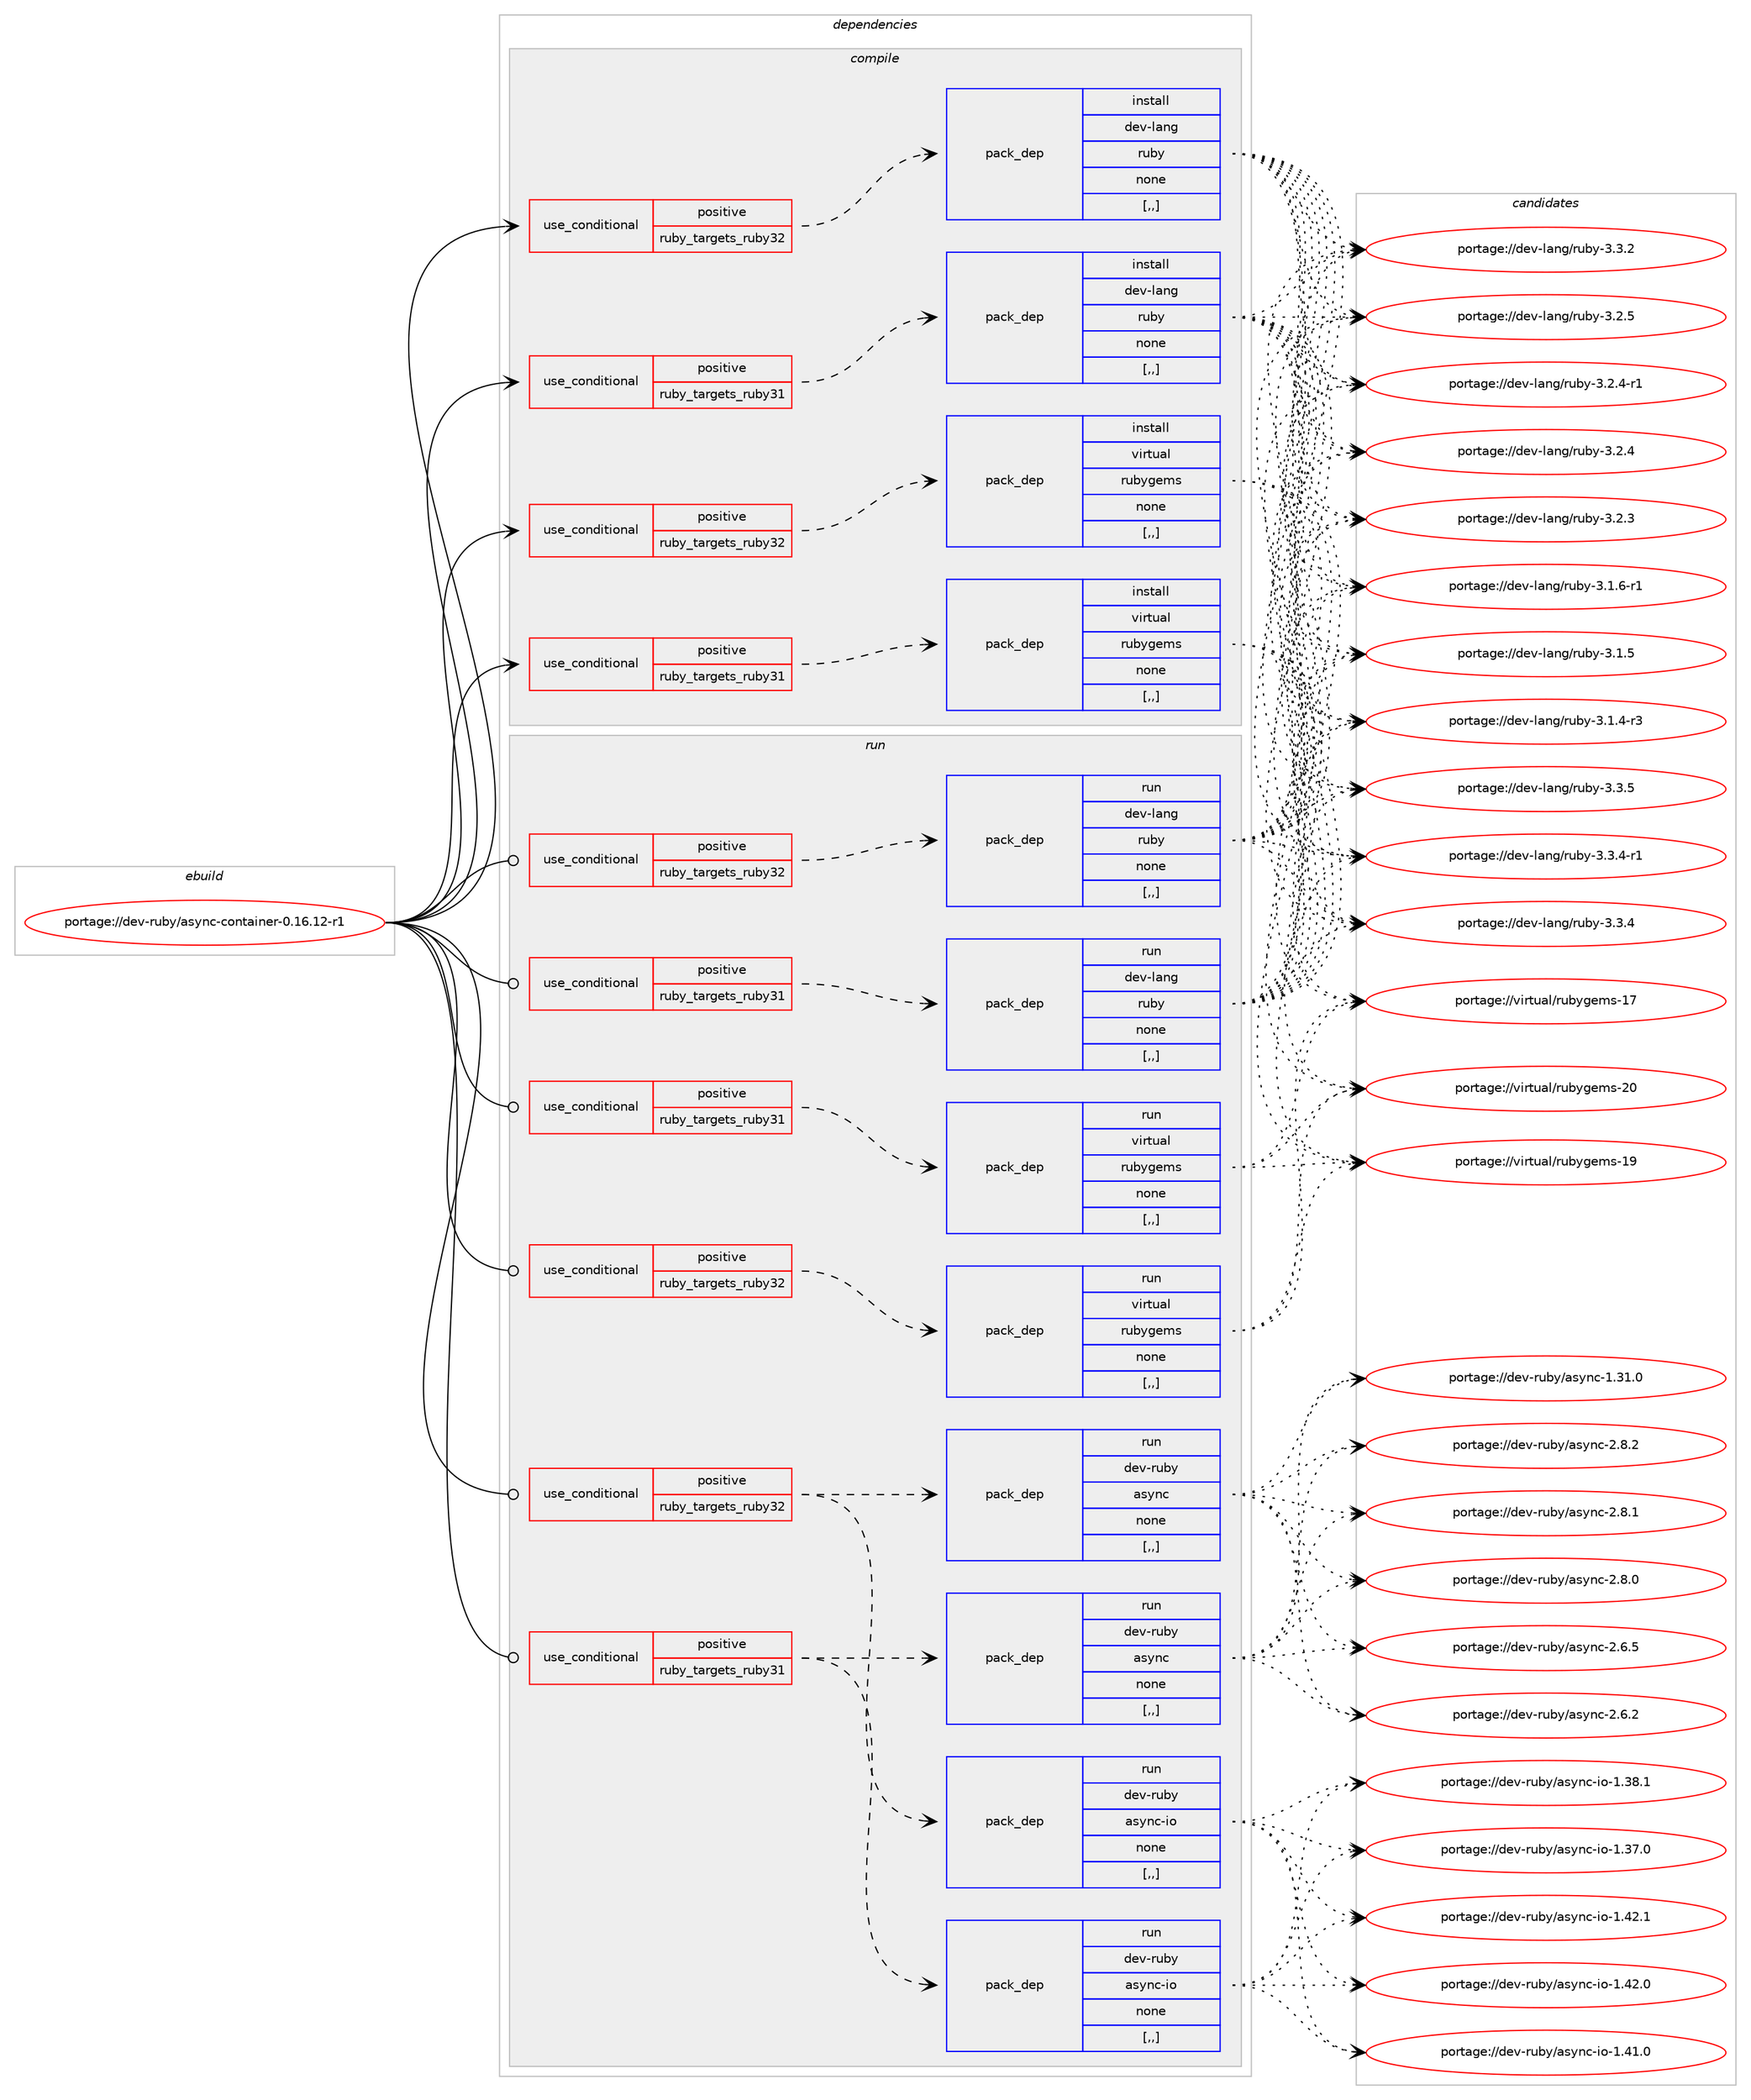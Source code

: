 digraph prolog {

# *************
# Graph options
# *************

newrank=true;
concentrate=true;
compound=true;
graph [rankdir=LR,fontname=Helvetica,fontsize=10,ranksep=1.5];#, ranksep=2.5, nodesep=0.2];
edge  [arrowhead=vee];
node  [fontname=Helvetica,fontsize=10];

# **********
# The ebuild
# **********

subgraph cluster_leftcol {
color=gray;
label=<<i>ebuild</i>>;
id [label="portage://dev-ruby/async-container-0.16.12-r1", color=red, width=4, href="../dev-ruby/async-container-0.16.12-r1.svg"];
}

# ****************
# The dependencies
# ****************

subgraph cluster_midcol {
color=gray;
label=<<i>dependencies</i>>;
subgraph cluster_compile {
fillcolor="#eeeeee";
style=filled;
label=<<i>compile</i>>;
subgraph cond175282 {
dependency672442 [label=<<TABLE BORDER="0" CELLBORDER="1" CELLSPACING="0" CELLPADDING="4"><TR><TD ROWSPAN="3" CELLPADDING="10">use_conditional</TD></TR><TR><TD>positive</TD></TR><TR><TD>ruby_targets_ruby31</TD></TR></TABLE>>, shape=none, color=red];
subgraph pack492275 {
dependency672443 [label=<<TABLE BORDER="0" CELLBORDER="1" CELLSPACING="0" CELLPADDING="4" WIDTH="220"><TR><TD ROWSPAN="6" CELLPADDING="30">pack_dep</TD></TR><TR><TD WIDTH="110">install</TD></TR><TR><TD>dev-lang</TD></TR><TR><TD>ruby</TD></TR><TR><TD>none</TD></TR><TR><TD>[,,]</TD></TR></TABLE>>, shape=none, color=blue];
}
dependency672442:e -> dependency672443:w [weight=20,style="dashed",arrowhead="vee"];
}
id:e -> dependency672442:w [weight=20,style="solid",arrowhead="vee"];
subgraph cond175283 {
dependency672444 [label=<<TABLE BORDER="0" CELLBORDER="1" CELLSPACING="0" CELLPADDING="4"><TR><TD ROWSPAN="3" CELLPADDING="10">use_conditional</TD></TR><TR><TD>positive</TD></TR><TR><TD>ruby_targets_ruby31</TD></TR></TABLE>>, shape=none, color=red];
subgraph pack492276 {
dependency672445 [label=<<TABLE BORDER="0" CELLBORDER="1" CELLSPACING="0" CELLPADDING="4" WIDTH="220"><TR><TD ROWSPAN="6" CELLPADDING="30">pack_dep</TD></TR><TR><TD WIDTH="110">install</TD></TR><TR><TD>virtual</TD></TR><TR><TD>rubygems</TD></TR><TR><TD>none</TD></TR><TR><TD>[,,]</TD></TR></TABLE>>, shape=none, color=blue];
}
dependency672444:e -> dependency672445:w [weight=20,style="dashed",arrowhead="vee"];
}
id:e -> dependency672444:w [weight=20,style="solid",arrowhead="vee"];
subgraph cond175284 {
dependency672446 [label=<<TABLE BORDER="0" CELLBORDER="1" CELLSPACING="0" CELLPADDING="4"><TR><TD ROWSPAN="3" CELLPADDING="10">use_conditional</TD></TR><TR><TD>positive</TD></TR><TR><TD>ruby_targets_ruby32</TD></TR></TABLE>>, shape=none, color=red];
subgraph pack492277 {
dependency672447 [label=<<TABLE BORDER="0" CELLBORDER="1" CELLSPACING="0" CELLPADDING="4" WIDTH="220"><TR><TD ROWSPAN="6" CELLPADDING="30">pack_dep</TD></TR><TR><TD WIDTH="110">install</TD></TR><TR><TD>dev-lang</TD></TR><TR><TD>ruby</TD></TR><TR><TD>none</TD></TR><TR><TD>[,,]</TD></TR></TABLE>>, shape=none, color=blue];
}
dependency672446:e -> dependency672447:w [weight=20,style="dashed",arrowhead="vee"];
}
id:e -> dependency672446:w [weight=20,style="solid",arrowhead="vee"];
subgraph cond175285 {
dependency672448 [label=<<TABLE BORDER="0" CELLBORDER="1" CELLSPACING="0" CELLPADDING="4"><TR><TD ROWSPAN="3" CELLPADDING="10">use_conditional</TD></TR><TR><TD>positive</TD></TR><TR><TD>ruby_targets_ruby32</TD></TR></TABLE>>, shape=none, color=red];
subgraph pack492278 {
dependency672449 [label=<<TABLE BORDER="0" CELLBORDER="1" CELLSPACING="0" CELLPADDING="4" WIDTH="220"><TR><TD ROWSPAN="6" CELLPADDING="30">pack_dep</TD></TR><TR><TD WIDTH="110">install</TD></TR><TR><TD>virtual</TD></TR><TR><TD>rubygems</TD></TR><TR><TD>none</TD></TR><TR><TD>[,,]</TD></TR></TABLE>>, shape=none, color=blue];
}
dependency672448:e -> dependency672449:w [weight=20,style="dashed",arrowhead="vee"];
}
id:e -> dependency672448:w [weight=20,style="solid",arrowhead="vee"];
}
subgraph cluster_compileandrun {
fillcolor="#eeeeee";
style=filled;
label=<<i>compile and run</i>>;
}
subgraph cluster_run {
fillcolor="#eeeeee";
style=filled;
label=<<i>run</i>>;
subgraph cond175286 {
dependency672450 [label=<<TABLE BORDER="0" CELLBORDER="1" CELLSPACING="0" CELLPADDING="4"><TR><TD ROWSPAN="3" CELLPADDING="10">use_conditional</TD></TR><TR><TD>positive</TD></TR><TR><TD>ruby_targets_ruby31</TD></TR></TABLE>>, shape=none, color=red];
subgraph pack492279 {
dependency672451 [label=<<TABLE BORDER="0" CELLBORDER="1" CELLSPACING="0" CELLPADDING="4" WIDTH="220"><TR><TD ROWSPAN="6" CELLPADDING="30">pack_dep</TD></TR><TR><TD WIDTH="110">run</TD></TR><TR><TD>dev-lang</TD></TR><TR><TD>ruby</TD></TR><TR><TD>none</TD></TR><TR><TD>[,,]</TD></TR></TABLE>>, shape=none, color=blue];
}
dependency672450:e -> dependency672451:w [weight=20,style="dashed",arrowhead="vee"];
}
id:e -> dependency672450:w [weight=20,style="solid",arrowhead="odot"];
subgraph cond175287 {
dependency672452 [label=<<TABLE BORDER="0" CELLBORDER="1" CELLSPACING="0" CELLPADDING="4"><TR><TD ROWSPAN="3" CELLPADDING="10">use_conditional</TD></TR><TR><TD>positive</TD></TR><TR><TD>ruby_targets_ruby31</TD></TR></TABLE>>, shape=none, color=red];
subgraph pack492280 {
dependency672453 [label=<<TABLE BORDER="0" CELLBORDER="1" CELLSPACING="0" CELLPADDING="4" WIDTH="220"><TR><TD ROWSPAN="6" CELLPADDING="30">pack_dep</TD></TR><TR><TD WIDTH="110">run</TD></TR><TR><TD>dev-ruby</TD></TR><TR><TD>async</TD></TR><TR><TD>none</TD></TR><TR><TD>[,,]</TD></TR></TABLE>>, shape=none, color=blue];
}
dependency672452:e -> dependency672453:w [weight=20,style="dashed",arrowhead="vee"];
subgraph pack492281 {
dependency672454 [label=<<TABLE BORDER="0" CELLBORDER="1" CELLSPACING="0" CELLPADDING="4" WIDTH="220"><TR><TD ROWSPAN="6" CELLPADDING="30">pack_dep</TD></TR><TR><TD WIDTH="110">run</TD></TR><TR><TD>dev-ruby</TD></TR><TR><TD>async-io</TD></TR><TR><TD>none</TD></TR><TR><TD>[,,]</TD></TR></TABLE>>, shape=none, color=blue];
}
dependency672452:e -> dependency672454:w [weight=20,style="dashed",arrowhead="vee"];
}
id:e -> dependency672452:w [weight=20,style="solid",arrowhead="odot"];
subgraph cond175288 {
dependency672455 [label=<<TABLE BORDER="0" CELLBORDER="1" CELLSPACING="0" CELLPADDING="4"><TR><TD ROWSPAN="3" CELLPADDING="10">use_conditional</TD></TR><TR><TD>positive</TD></TR><TR><TD>ruby_targets_ruby31</TD></TR></TABLE>>, shape=none, color=red];
subgraph pack492282 {
dependency672456 [label=<<TABLE BORDER="0" CELLBORDER="1" CELLSPACING="0" CELLPADDING="4" WIDTH="220"><TR><TD ROWSPAN="6" CELLPADDING="30">pack_dep</TD></TR><TR><TD WIDTH="110">run</TD></TR><TR><TD>virtual</TD></TR><TR><TD>rubygems</TD></TR><TR><TD>none</TD></TR><TR><TD>[,,]</TD></TR></TABLE>>, shape=none, color=blue];
}
dependency672455:e -> dependency672456:w [weight=20,style="dashed",arrowhead="vee"];
}
id:e -> dependency672455:w [weight=20,style="solid",arrowhead="odot"];
subgraph cond175289 {
dependency672457 [label=<<TABLE BORDER="0" CELLBORDER="1" CELLSPACING="0" CELLPADDING="4"><TR><TD ROWSPAN="3" CELLPADDING="10">use_conditional</TD></TR><TR><TD>positive</TD></TR><TR><TD>ruby_targets_ruby32</TD></TR></TABLE>>, shape=none, color=red];
subgraph pack492283 {
dependency672458 [label=<<TABLE BORDER="0" CELLBORDER="1" CELLSPACING="0" CELLPADDING="4" WIDTH="220"><TR><TD ROWSPAN="6" CELLPADDING="30">pack_dep</TD></TR><TR><TD WIDTH="110">run</TD></TR><TR><TD>dev-lang</TD></TR><TR><TD>ruby</TD></TR><TR><TD>none</TD></TR><TR><TD>[,,]</TD></TR></TABLE>>, shape=none, color=blue];
}
dependency672457:e -> dependency672458:w [weight=20,style="dashed",arrowhead="vee"];
}
id:e -> dependency672457:w [weight=20,style="solid",arrowhead="odot"];
subgraph cond175290 {
dependency672459 [label=<<TABLE BORDER="0" CELLBORDER="1" CELLSPACING="0" CELLPADDING="4"><TR><TD ROWSPAN="3" CELLPADDING="10">use_conditional</TD></TR><TR><TD>positive</TD></TR><TR><TD>ruby_targets_ruby32</TD></TR></TABLE>>, shape=none, color=red];
subgraph pack492284 {
dependency672460 [label=<<TABLE BORDER="0" CELLBORDER="1" CELLSPACING="0" CELLPADDING="4" WIDTH="220"><TR><TD ROWSPAN="6" CELLPADDING="30">pack_dep</TD></TR><TR><TD WIDTH="110">run</TD></TR><TR><TD>dev-ruby</TD></TR><TR><TD>async</TD></TR><TR><TD>none</TD></TR><TR><TD>[,,]</TD></TR></TABLE>>, shape=none, color=blue];
}
dependency672459:e -> dependency672460:w [weight=20,style="dashed",arrowhead="vee"];
subgraph pack492285 {
dependency672461 [label=<<TABLE BORDER="0" CELLBORDER="1" CELLSPACING="0" CELLPADDING="4" WIDTH="220"><TR><TD ROWSPAN="6" CELLPADDING="30">pack_dep</TD></TR><TR><TD WIDTH="110">run</TD></TR><TR><TD>dev-ruby</TD></TR><TR><TD>async-io</TD></TR><TR><TD>none</TD></TR><TR><TD>[,,]</TD></TR></TABLE>>, shape=none, color=blue];
}
dependency672459:e -> dependency672461:w [weight=20,style="dashed",arrowhead="vee"];
}
id:e -> dependency672459:w [weight=20,style="solid",arrowhead="odot"];
subgraph cond175291 {
dependency672462 [label=<<TABLE BORDER="0" CELLBORDER="1" CELLSPACING="0" CELLPADDING="4"><TR><TD ROWSPAN="3" CELLPADDING="10">use_conditional</TD></TR><TR><TD>positive</TD></TR><TR><TD>ruby_targets_ruby32</TD></TR></TABLE>>, shape=none, color=red];
subgraph pack492286 {
dependency672463 [label=<<TABLE BORDER="0" CELLBORDER="1" CELLSPACING="0" CELLPADDING="4" WIDTH="220"><TR><TD ROWSPAN="6" CELLPADDING="30">pack_dep</TD></TR><TR><TD WIDTH="110">run</TD></TR><TR><TD>virtual</TD></TR><TR><TD>rubygems</TD></TR><TR><TD>none</TD></TR><TR><TD>[,,]</TD></TR></TABLE>>, shape=none, color=blue];
}
dependency672462:e -> dependency672463:w [weight=20,style="dashed",arrowhead="vee"];
}
id:e -> dependency672462:w [weight=20,style="solid",arrowhead="odot"];
}
}

# **************
# The candidates
# **************

subgraph cluster_choices {
rank=same;
color=gray;
label=<<i>candidates</i>>;

subgraph choice492275 {
color=black;
nodesep=1;
choice10010111845108971101034711411798121455146514653 [label="portage://dev-lang/ruby-3.3.5", color=red, width=4,href="../dev-lang/ruby-3.3.5.svg"];
choice100101118451089711010347114117981214551465146524511449 [label="portage://dev-lang/ruby-3.3.4-r1", color=red, width=4,href="../dev-lang/ruby-3.3.4-r1.svg"];
choice10010111845108971101034711411798121455146514652 [label="portage://dev-lang/ruby-3.3.4", color=red, width=4,href="../dev-lang/ruby-3.3.4.svg"];
choice10010111845108971101034711411798121455146514650 [label="portage://dev-lang/ruby-3.3.2", color=red, width=4,href="../dev-lang/ruby-3.3.2.svg"];
choice10010111845108971101034711411798121455146504653 [label="portage://dev-lang/ruby-3.2.5", color=red, width=4,href="../dev-lang/ruby-3.2.5.svg"];
choice100101118451089711010347114117981214551465046524511449 [label="portage://dev-lang/ruby-3.2.4-r1", color=red, width=4,href="../dev-lang/ruby-3.2.4-r1.svg"];
choice10010111845108971101034711411798121455146504652 [label="portage://dev-lang/ruby-3.2.4", color=red, width=4,href="../dev-lang/ruby-3.2.4.svg"];
choice10010111845108971101034711411798121455146504651 [label="portage://dev-lang/ruby-3.2.3", color=red, width=4,href="../dev-lang/ruby-3.2.3.svg"];
choice100101118451089711010347114117981214551464946544511449 [label="portage://dev-lang/ruby-3.1.6-r1", color=red, width=4,href="../dev-lang/ruby-3.1.6-r1.svg"];
choice10010111845108971101034711411798121455146494653 [label="portage://dev-lang/ruby-3.1.5", color=red, width=4,href="../dev-lang/ruby-3.1.5.svg"];
choice100101118451089711010347114117981214551464946524511451 [label="portage://dev-lang/ruby-3.1.4-r3", color=red, width=4,href="../dev-lang/ruby-3.1.4-r3.svg"];
dependency672443:e -> choice10010111845108971101034711411798121455146514653:w [style=dotted,weight="100"];
dependency672443:e -> choice100101118451089711010347114117981214551465146524511449:w [style=dotted,weight="100"];
dependency672443:e -> choice10010111845108971101034711411798121455146514652:w [style=dotted,weight="100"];
dependency672443:e -> choice10010111845108971101034711411798121455146514650:w [style=dotted,weight="100"];
dependency672443:e -> choice10010111845108971101034711411798121455146504653:w [style=dotted,weight="100"];
dependency672443:e -> choice100101118451089711010347114117981214551465046524511449:w [style=dotted,weight="100"];
dependency672443:e -> choice10010111845108971101034711411798121455146504652:w [style=dotted,weight="100"];
dependency672443:e -> choice10010111845108971101034711411798121455146504651:w [style=dotted,weight="100"];
dependency672443:e -> choice100101118451089711010347114117981214551464946544511449:w [style=dotted,weight="100"];
dependency672443:e -> choice10010111845108971101034711411798121455146494653:w [style=dotted,weight="100"];
dependency672443:e -> choice100101118451089711010347114117981214551464946524511451:w [style=dotted,weight="100"];
}
subgraph choice492276 {
color=black;
nodesep=1;
choice118105114116117971084711411798121103101109115455048 [label="portage://virtual/rubygems-20", color=red, width=4,href="../virtual/rubygems-20.svg"];
choice118105114116117971084711411798121103101109115454957 [label="portage://virtual/rubygems-19", color=red, width=4,href="../virtual/rubygems-19.svg"];
choice118105114116117971084711411798121103101109115454955 [label="portage://virtual/rubygems-17", color=red, width=4,href="../virtual/rubygems-17.svg"];
dependency672445:e -> choice118105114116117971084711411798121103101109115455048:w [style=dotted,weight="100"];
dependency672445:e -> choice118105114116117971084711411798121103101109115454957:w [style=dotted,weight="100"];
dependency672445:e -> choice118105114116117971084711411798121103101109115454955:w [style=dotted,weight="100"];
}
subgraph choice492277 {
color=black;
nodesep=1;
choice10010111845108971101034711411798121455146514653 [label="portage://dev-lang/ruby-3.3.5", color=red, width=4,href="../dev-lang/ruby-3.3.5.svg"];
choice100101118451089711010347114117981214551465146524511449 [label="portage://dev-lang/ruby-3.3.4-r1", color=red, width=4,href="../dev-lang/ruby-3.3.4-r1.svg"];
choice10010111845108971101034711411798121455146514652 [label="portage://dev-lang/ruby-3.3.4", color=red, width=4,href="../dev-lang/ruby-3.3.4.svg"];
choice10010111845108971101034711411798121455146514650 [label="portage://dev-lang/ruby-3.3.2", color=red, width=4,href="../dev-lang/ruby-3.3.2.svg"];
choice10010111845108971101034711411798121455146504653 [label="portage://dev-lang/ruby-3.2.5", color=red, width=4,href="../dev-lang/ruby-3.2.5.svg"];
choice100101118451089711010347114117981214551465046524511449 [label="portage://dev-lang/ruby-3.2.4-r1", color=red, width=4,href="../dev-lang/ruby-3.2.4-r1.svg"];
choice10010111845108971101034711411798121455146504652 [label="portage://dev-lang/ruby-3.2.4", color=red, width=4,href="../dev-lang/ruby-3.2.4.svg"];
choice10010111845108971101034711411798121455146504651 [label="portage://dev-lang/ruby-3.2.3", color=red, width=4,href="../dev-lang/ruby-3.2.3.svg"];
choice100101118451089711010347114117981214551464946544511449 [label="portage://dev-lang/ruby-3.1.6-r1", color=red, width=4,href="../dev-lang/ruby-3.1.6-r1.svg"];
choice10010111845108971101034711411798121455146494653 [label="portage://dev-lang/ruby-3.1.5", color=red, width=4,href="../dev-lang/ruby-3.1.5.svg"];
choice100101118451089711010347114117981214551464946524511451 [label="portage://dev-lang/ruby-3.1.4-r3", color=red, width=4,href="../dev-lang/ruby-3.1.4-r3.svg"];
dependency672447:e -> choice10010111845108971101034711411798121455146514653:w [style=dotted,weight="100"];
dependency672447:e -> choice100101118451089711010347114117981214551465146524511449:w [style=dotted,weight="100"];
dependency672447:e -> choice10010111845108971101034711411798121455146514652:w [style=dotted,weight="100"];
dependency672447:e -> choice10010111845108971101034711411798121455146514650:w [style=dotted,weight="100"];
dependency672447:e -> choice10010111845108971101034711411798121455146504653:w [style=dotted,weight="100"];
dependency672447:e -> choice100101118451089711010347114117981214551465046524511449:w [style=dotted,weight="100"];
dependency672447:e -> choice10010111845108971101034711411798121455146504652:w [style=dotted,weight="100"];
dependency672447:e -> choice10010111845108971101034711411798121455146504651:w [style=dotted,weight="100"];
dependency672447:e -> choice100101118451089711010347114117981214551464946544511449:w [style=dotted,weight="100"];
dependency672447:e -> choice10010111845108971101034711411798121455146494653:w [style=dotted,weight="100"];
dependency672447:e -> choice100101118451089711010347114117981214551464946524511451:w [style=dotted,weight="100"];
}
subgraph choice492278 {
color=black;
nodesep=1;
choice118105114116117971084711411798121103101109115455048 [label="portage://virtual/rubygems-20", color=red, width=4,href="../virtual/rubygems-20.svg"];
choice118105114116117971084711411798121103101109115454957 [label="portage://virtual/rubygems-19", color=red, width=4,href="../virtual/rubygems-19.svg"];
choice118105114116117971084711411798121103101109115454955 [label="portage://virtual/rubygems-17", color=red, width=4,href="../virtual/rubygems-17.svg"];
dependency672449:e -> choice118105114116117971084711411798121103101109115455048:w [style=dotted,weight="100"];
dependency672449:e -> choice118105114116117971084711411798121103101109115454957:w [style=dotted,weight="100"];
dependency672449:e -> choice118105114116117971084711411798121103101109115454955:w [style=dotted,weight="100"];
}
subgraph choice492279 {
color=black;
nodesep=1;
choice10010111845108971101034711411798121455146514653 [label="portage://dev-lang/ruby-3.3.5", color=red, width=4,href="../dev-lang/ruby-3.3.5.svg"];
choice100101118451089711010347114117981214551465146524511449 [label="portage://dev-lang/ruby-3.3.4-r1", color=red, width=4,href="../dev-lang/ruby-3.3.4-r1.svg"];
choice10010111845108971101034711411798121455146514652 [label="portage://dev-lang/ruby-3.3.4", color=red, width=4,href="../dev-lang/ruby-3.3.4.svg"];
choice10010111845108971101034711411798121455146514650 [label="portage://dev-lang/ruby-3.3.2", color=red, width=4,href="../dev-lang/ruby-3.3.2.svg"];
choice10010111845108971101034711411798121455146504653 [label="portage://dev-lang/ruby-3.2.5", color=red, width=4,href="../dev-lang/ruby-3.2.5.svg"];
choice100101118451089711010347114117981214551465046524511449 [label="portage://dev-lang/ruby-3.2.4-r1", color=red, width=4,href="../dev-lang/ruby-3.2.4-r1.svg"];
choice10010111845108971101034711411798121455146504652 [label="portage://dev-lang/ruby-3.2.4", color=red, width=4,href="../dev-lang/ruby-3.2.4.svg"];
choice10010111845108971101034711411798121455146504651 [label="portage://dev-lang/ruby-3.2.3", color=red, width=4,href="../dev-lang/ruby-3.2.3.svg"];
choice100101118451089711010347114117981214551464946544511449 [label="portage://dev-lang/ruby-3.1.6-r1", color=red, width=4,href="../dev-lang/ruby-3.1.6-r1.svg"];
choice10010111845108971101034711411798121455146494653 [label="portage://dev-lang/ruby-3.1.5", color=red, width=4,href="../dev-lang/ruby-3.1.5.svg"];
choice100101118451089711010347114117981214551464946524511451 [label="portage://dev-lang/ruby-3.1.4-r3", color=red, width=4,href="../dev-lang/ruby-3.1.4-r3.svg"];
dependency672451:e -> choice10010111845108971101034711411798121455146514653:w [style=dotted,weight="100"];
dependency672451:e -> choice100101118451089711010347114117981214551465146524511449:w [style=dotted,weight="100"];
dependency672451:e -> choice10010111845108971101034711411798121455146514652:w [style=dotted,weight="100"];
dependency672451:e -> choice10010111845108971101034711411798121455146514650:w [style=dotted,weight="100"];
dependency672451:e -> choice10010111845108971101034711411798121455146504653:w [style=dotted,weight="100"];
dependency672451:e -> choice100101118451089711010347114117981214551465046524511449:w [style=dotted,weight="100"];
dependency672451:e -> choice10010111845108971101034711411798121455146504652:w [style=dotted,weight="100"];
dependency672451:e -> choice10010111845108971101034711411798121455146504651:w [style=dotted,weight="100"];
dependency672451:e -> choice100101118451089711010347114117981214551464946544511449:w [style=dotted,weight="100"];
dependency672451:e -> choice10010111845108971101034711411798121455146494653:w [style=dotted,weight="100"];
dependency672451:e -> choice100101118451089711010347114117981214551464946524511451:w [style=dotted,weight="100"];
}
subgraph choice492280 {
color=black;
nodesep=1;
choice1001011184511411798121479711512111099455046564650 [label="portage://dev-ruby/async-2.8.2", color=red, width=4,href="../dev-ruby/async-2.8.2.svg"];
choice1001011184511411798121479711512111099455046564649 [label="portage://dev-ruby/async-2.8.1", color=red, width=4,href="../dev-ruby/async-2.8.1.svg"];
choice1001011184511411798121479711512111099455046564648 [label="portage://dev-ruby/async-2.8.0", color=red, width=4,href="../dev-ruby/async-2.8.0.svg"];
choice1001011184511411798121479711512111099455046544653 [label="portage://dev-ruby/async-2.6.5", color=red, width=4,href="../dev-ruby/async-2.6.5.svg"];
choice1001011184511411798121479711512111099455046544650 [label="portage://dev-ruby/async-2.6.2", color=red, width=4,href="../dev-ruby/async-2.6.2.svg"];
choice100101118451141179812147971151211109945494651494648 [label="portage://dev-ruby/async-1.31.0", color=red, width=4,href="../dev-ruby/async-1.31.0.svg"];
dependency672453:e -> choice1001011184511411798121479711512111099455046564650:w [style=dotted,weight="100"];
dependency672453:e -> choice1001011184511411798121479711512111099455046564649:w [style=dotted,weight="100"];
dependency672453:e -> choice1001011184511411798121479711512111099455046564648:w [style=dotted,weight="100"];
dependency672453:e -> choice1001011184511411798121479711512111099455046544653:w [style=dotted,weight="100"];
dependency672453:e -> choice1001011184511411798121479711512111099455046544650:w [style=dotted,weight="100"];
dependency672453:e -> choice100101118451141179812147971151211109945494651494648:w [style=dotted,weight="100"];
}
subgraph choice492281 {
color=black;
nodesep=1;
choice10010111845114117981214797115121110994510511145494652504649 [label="portage://dev-ruby/async-io-1.42.1", color=red, width=4,href="../dev-ruby/async-io-1.42.1.svg"];
choice10010111845114117981214797115121110994510511145494652504648 [label="portage://dev-ruby/async-io-1.42.0", color=red, width=4,href="../dev-ruby/async-io-1.42.0.svg"];
choice10010111845114117981214797115121110994510511145494652494648 [label="portage://dev-ruby/async-io-1.41.0", color=red, width=4,href="../dev-ruby/async-io-1.41.0.svg"];
choice10010111845114117981214797115121110994510511145494651564649 [label="portage://dev-ruby/async-io-1.38.1", color=red, width=4,href="../dev-ruby/async-io-1.38.1.svg"];
choice10010111845114117981214797115121110994510511145494651554648 [label="portage://dev-ruby/async-io-1.37.0", color=red, width=4,href="../dev-ruby/async-io-1.37.0.svg"];
dependency672454:e -> choice10010111845114117981214797115121110994510511145494652504649:w [style=dotted,weight="100"];
dependency672454:e -> choice10010111845114117981214797115121110994510511145494652504648:w [style=dotted,weight="100"];
dependency672454:e -> choice10010111845114117981214797115121110994510511145494652494648:w [style=dotted,weight="100"];
dependency672454:e -> choice10010111845114117981214797115121110994510511145494651564649:w [style=dotted,weight="100"];
dependency672454:e -> choice10010111845114117981214797115121110994510511145494651554648:w [style=dotted,weight="100"];
}
subgraph choice492282 {
color=black;
nodesep=1;
choice118105114116117971084711411798121103101109115455048 [label="portage://virtual/rubygems-20", color=red, width=4,href="../virtual/rubygems-20.svg"];
choice118105114116117971084711411798121103101109115454957 [label="portage://virtual/rubygems-19", color=red, width=4,href="../virtual/rubygems-19.svg"];
choice118105114116117971084711411798121103101109115454955 [label="portage://virtual/rubygems-17", color=red, width=4,href="../virtual/rubygems-17.svg"];
dependency672456:e -> choice118105114116117971084711411798121103101109115455048:w [style=dotted,weight="100"];
dependency672456:e -> choice118105114116117971084711411798121103101109115454957:w [style=dotted,weight="100"];
dependency672456:e -> choice118105114116117971084711411798121103101109115454955:w [style=dotted,weight="100"];
}
subgraph choice492283 {
color=black;
nodesep=1;
choice10010111845108971101034711411798121455146514653 [label="portage://dev-lang/ruby-3.3.5", color=red, width=4,href="../dev-lang/ruby-3.3.5.svg"];
choice100101118451089711010347114117981214551465146524511449 [label="portage://dev-lang/ruby-3.3.4-r1", color=red, width=4,href="../dev-lang/ruby-3.3.4-r1.svg"];
choice10010111845108971101034711411798121455146514652 [label="portage://dev-lang/ruby-3.3.4", color=red, width=4,href="../dev-lang/ruby-3.3.4.svg"];
choice10010111845108971101034711411798121455146514650 [label="portage://dev-lang/ruby-3.3.2", color=red, width=4,href="../dev-lang/ruby-3.3.2.svg"];
choice10010111845108971101034711411798121455146504653 [label="portage://dev-lang/ruby-3.2.5", color=red, width=4,href="../dev-lang/ruby-3.2.5.svg"];
choice100101118451089711010347114117981214551465046524511449 [label="portage://dev-lang/ruby-3.2.4-r1", color=red, width=4,href="../dev-lang/ruby-3.2.4-r1.svg"];
choice10010111845108971101034711411798121455146504652 [label="portage://dev-lang/ruby-3.2.4", color=red, width=4,href="../dev-lang/ruby-3.2.4.svg"];
choice10010111845108971101034711411798121455146504651 [label="portage://dev-lang/ruby-3.2.3", color=red, width=4,href="../dev-lang/ruby-3.2.3.svg"];
choice100101118451089711010347114117981214551464946544511449 [label="portage://dev-lang/ruby-3.1.6-r1", color=red, width=4,href="../dev-lang/ruby-3.1.6-r1.svg"];
choice10010111845108971101034711411798121455146494653 [label="portage://dev-lang/ruby-3.1.5", color=red, width=4,href="../dev-lang/ruby-3.1.5.svg"];
choice100101118451089711010347114117981214551464946524511451 [label="portage://dev-lang/ruby-3.1.4-r3", color=red, width=4,href="../dev-lang/ruby-3.1.4-r3.svg"];
dependency672458:e -> choice10010111845108971101034711411798121455146514653:w [style=dotted,weight="100"];
dependency672458:e -> choice100101118451089711010347114117981214551465146524511449:w [style=dotted,weight="100"];
dependency672458:e -> choice10010111845108971101034711411798121455146514652:w [style=dotted,weight="100"];
dependency672458:e -> choice10010111845108971101034711411798121455146514650:w [style=dotted,weight="100"];
dependency672458:e -> choice10010111845108971101034711411798121455146504653:w [style=dotted,weight="100"];
dependency672458:e -> choice100101118451089711010347114117981214551465046524511449:w [style=dotted,weight="100"];
dependency672458:e -> choice10010111845108971101034711411798121455146504652:w [style=dotted,weight="100"];
dependency672458:e -> choice10010111845108971101034711411798121455146504651:w [style=dotted,weight="100"];
dependency672458:e -> choice100101118451089711010347114117981214551464946544511449:w [style=dotted,weight="100"];
dependency672458:e -> choice10010111845108971101034711411798121455146494653:w [style=dotted,weight="100"];
dependency672458:e -> choice100101118451089711010347114117981214551464946524511451:w [style=dotted,weight="100"];
}
subgraph choice492284 {
color=black;
nodesep=1;
choice1001011184511411798121479711512111099455046564650 [label="portage://dev-ruby/async-2.8.2", color=red, width=4,href="../dev-ruby/async-2.8.2.svg"];
choice1001011184511411798121479711512111099455046564649 [label="portage://dev-ruby/async-2.8.1", color=red, width=4,href="../dev-ruby/async-2.8.1.svg"];
choice1001011184511411798121479711512111099455046564648 [label="portage://dev-ruby/async-2.8.0", color=red, width=4,href="../dev-ruby/async-2.8.0.svg"];
choice1001011184511411798121479711512111099455046544653 [label="portage://dev-ruby/async-2.6.5", color=red, width=4,href="../dev-ruby/async-2.6.5.svg"];
choice1001011184511411798121479711512111099455046544650 [label="portage://dev-ruby/async-2.6.2", color=red, width=4,href="../dev-ruby/async-2.6.2.svg"];
choice100101118451141179812147971151211109945494651494648 [label="portage://dev-ruby/async-1.31.0", color=red, width=4,href="../dev-ruby/async-1.31.0.svg"];
dependency672460:e -> choice1001011184511411798121479711512111099455046564650:w [style=dotted,weight="100"];
dependency672460:e -> choice1001011184511411798121479711512111099455046564649:w [style=dotted,weight="100"];
dependency672460:e -> choice1001011184511411798121479711512111099455046564648:w [style=dotted,weight="100"];
dependency672460:e -> choice1001011184511411798121479711512111099455046544653:w [style=dotted,weight="100"];
dependency672460:e -> choice1001011184511411798121479711512111099455046544650:w [style=dotted,weight="100"];
dependency672460:e -> choice100101118451141179812147971151211109945494651494648:w [style=dotted,weight="100"];
}
subgraph choice492285 {
color=black;
nodesep=1;
choice10010111845114117981214797115121110994510511145494652504649 [label="portage://dev-ruby/async-io-1.42.1", color=red, width=4,href="../dev-ruby/async-io-1.42.1.svg"];
choice10010111845114117981214797115121110994510511145494652504648 [label="portage://dev-ruby/async-io-1.42.0", color=red, width=4,href="../dev-ruby/async-io-1.42.0.svg"];
choice10010111845114117981214797115121110994510511145494652494648 [label="portage://dev-ruby/async-io-1.41.0", color=red, width=4,href="../dev-ruby/async-io-1.41.0.svg"];
choice10010111845114117981214797115121110994510511145494651564649 [label="portage://dev-ruby/async-io-1.38.1", color=red, width=4,href="../dev-ruby/async-io-1.38.1.svg"];
choice10010111845114117981214797115121110994510511145494651554648 [label="portage://dev-ruby/async-io-1.37.0", color=red, width=4,href="../dev-ruby/async-io-1.37.0.svg"];
dependency672461:e -> choice10010111845114117981214797115121110994510511145494652504649:w [style=dotted,weight="100"];
dependency672461:e -> choice10010111845114117981214797115121110994510511145494652504648:w [style=dotted,weight="100"];
dependency672461:e -> choice10010111845114117981214797115121110994510511145494652494648:w [style=dotted,weight="100"];
dependency672461:e -> choice10010111845114117981214797115121110994510511145494651564649:w [style=dotted,weight="100"];
dependency672461:e -> choice10010111845114117981214797115121110994510511145494651554648:w [style=dotted,weight="100"];
}
subgraph choice492286 {
color=black;
nodesep=1;
choice118105114116117971084711411798121103101109115455048 [label="portage://virtual/rubygems-20", color=red, width=4,href="../virtual/rubygems-20.svg"];
choice118105114116117971084711411798121103101109115454957 [label="portage://virtual/rubygems-19", color=red, width=4,href="../virtual/rubygems-19.svg"];
choice118105114116117971084711411798121103101109115454955 [label="portage://virtual/rubygems-17", color=red, width=4,href="../virtual/rubygems-17.svg"];
dependency672463:e -> choice118105114116117971084711411798121103101109115455048:w [style=dotted,weight="100"];
dependency672463:e -> choice118105114116117971084711411798121103101109115454957:w [style=dotted,weight="100"];
dependency672463:e -> choice118105114116117971084711411798121103101109115454955:w [style=dotted,weight="100"];
}
}

}
